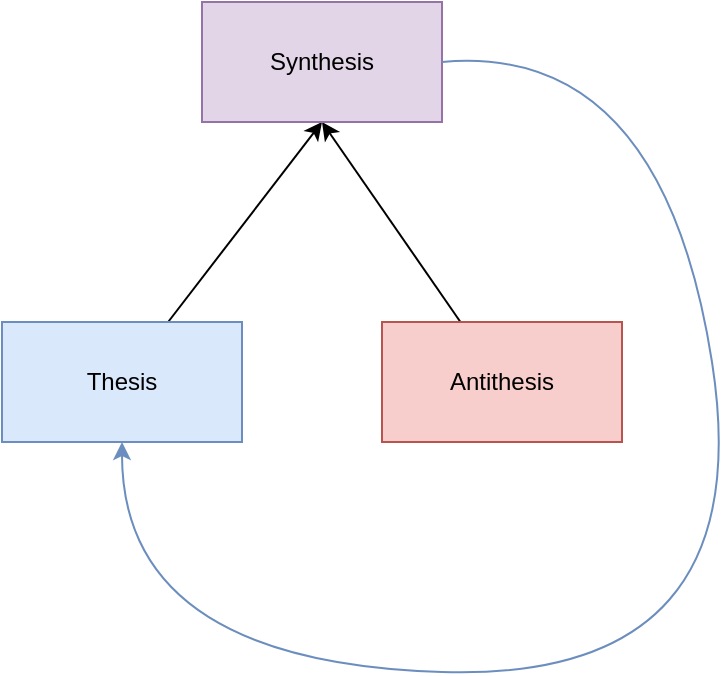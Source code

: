 <mxfile version="24.2.3" type="github">
  <diagram name="Page-1" id="Q43zymK0Yu9EUEa3n-SA">
    <mxGraphModel dx="1050" dy="634" grid="1" gridSize="10" guides="1" tooltips="1" connect="1" arrows="1" fold="1" page="1" pageScale="1" pageWidth="827" pageHeight="1169" math="0" shadow="0">
      <root>
        <mxCell id="0" />
        <mxCell id="1" parent="0" />
        <mxCell id="Jpwc6eJt3SdrrtMHhQW--4" style="rounded=0;orthogonalLoop=1;jettySize=auto;html=1;entryX=0.5;entryY=1;entryDx=0;entryDy=0;" edge="1" parent="1" source="Jpwc6eJt3SdrrtMHhQW--1" target="Jpwc6eJt3SdrrtMHhQW--3">
          <mxGeometry relative="1" as="geometry" />
        </mxCell>
        <mxCell id="Jpwc6eJt3SdrrtMHhQW--1" value="Thesis" style="rounded=0;whiteSpace=wrap;html=1;fillColor=#dae8fc;strokeColor=#6c8ebf;" vertex="1" parent="1">
          <mxGeometry x="80" y="270" width="120" height="60" as="geometry" />
        </mxCell>
        <mxCell id="Jpwc6eJt3SdrrtMHhQW--5" style="rounded=0;orthogonalLoop=1;jettySize=auto;html=1;entryX=0.5;entryY=1;entryDx=0;entryDy=0;" edge="1" parent="1" source="Jpwc6eJt3SdrrtMHhQW--2" target="Jpwc6eJt3SdrrtMHhQW--3">
          <mxGeometry relative="1" as="geometry" />
        </mxCell>
        <mxCell id="Jpwc6eJt3SdrrtMHhQW--2" value="Antithesis" style="rounded=0;whiteSpace=wrap;html=1;fillColor=#f8cecc;strokeColor=#b85450;" vertex="1" parent="1">
          <mxGeometry x="270" y="270" width="120" height="60" as="geometry" />
        </mxCell>
        <mxCell id="Jpwc6eJt3SdrrtMHhQW--3" value="Synthesis" style="rounded=0;whiteSpace=wrap;html=1;fillColor=#e1d5e7;strokeColor=#9673a6;" vertex="1" parent="1">
          <mxGeometry x="180" y="110" width="120" height="60" as="geometry" />
        </mxCell>
        <mxCell id="Jpwc6eJt3SdrrtMHhQW--12" value="" style="curved=1;endArrow=classic;html=1;rounded=0;exitX=1;exitY=0.5;exitDx=0;exitDy=0;entryX=0.5;entryY=1;entryDx=0;entryDy=0;fillColor=#dae8fc;strokeColor=#6c8ebf;" edge="1" parent="1" source="Jpwc6eJt3SdrrtMHhQW--3" target="Jpwc6eJt3SdrrtMHhQW--1">
          <mxGeometry width="50" height="50" relative="1" as="geometry">
            <mxPoint x="410" y="180" as="sourcePoint" />
            <mxPoint x="420" y="450" as="targetPoint" />
            <Array as="points">
              <mxPoint x="410" y="130" />
              <mxPoint x="460" y="450" />
              <mxPoint x="140" y="440" />
            </Array>
          </mxGeometry>
        </mxCell>
      </root>
    </mxGraphModel>
  </diagram>
</mxfile>
